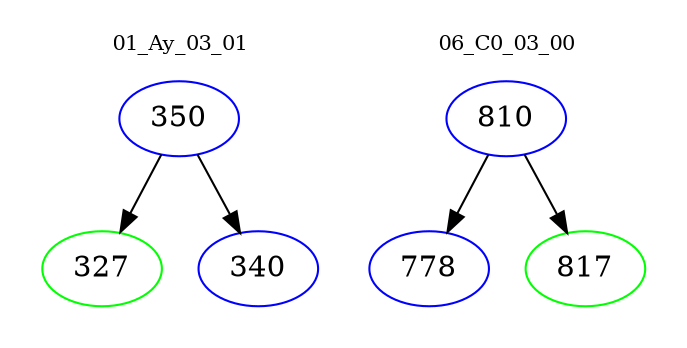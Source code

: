 digraph{
subgraph cluster_0 {
color = white
label = "01_Ay_03_01";
fontsize=10;
T0_350 [label="350", color="blue"]
T0_350 -> T0_327 [color="black"]
T0_327 [label="327", color="green"]
T0_350 -> T0_340 [color="black"]
T0_340 [label="340", color="blue"]
}
subgraph cluster_1 {
color = white
label = "06_C0_03_00";
fontsize=10;
T1_810 [label="810", color="blue"]
T1_810 -> T1_778 [color="black"]
T1_778 [label="778", color="blue"]
T1_810 -> T1_817 [color="black"]
T1_817 [label="817", color="green"]
}
}
